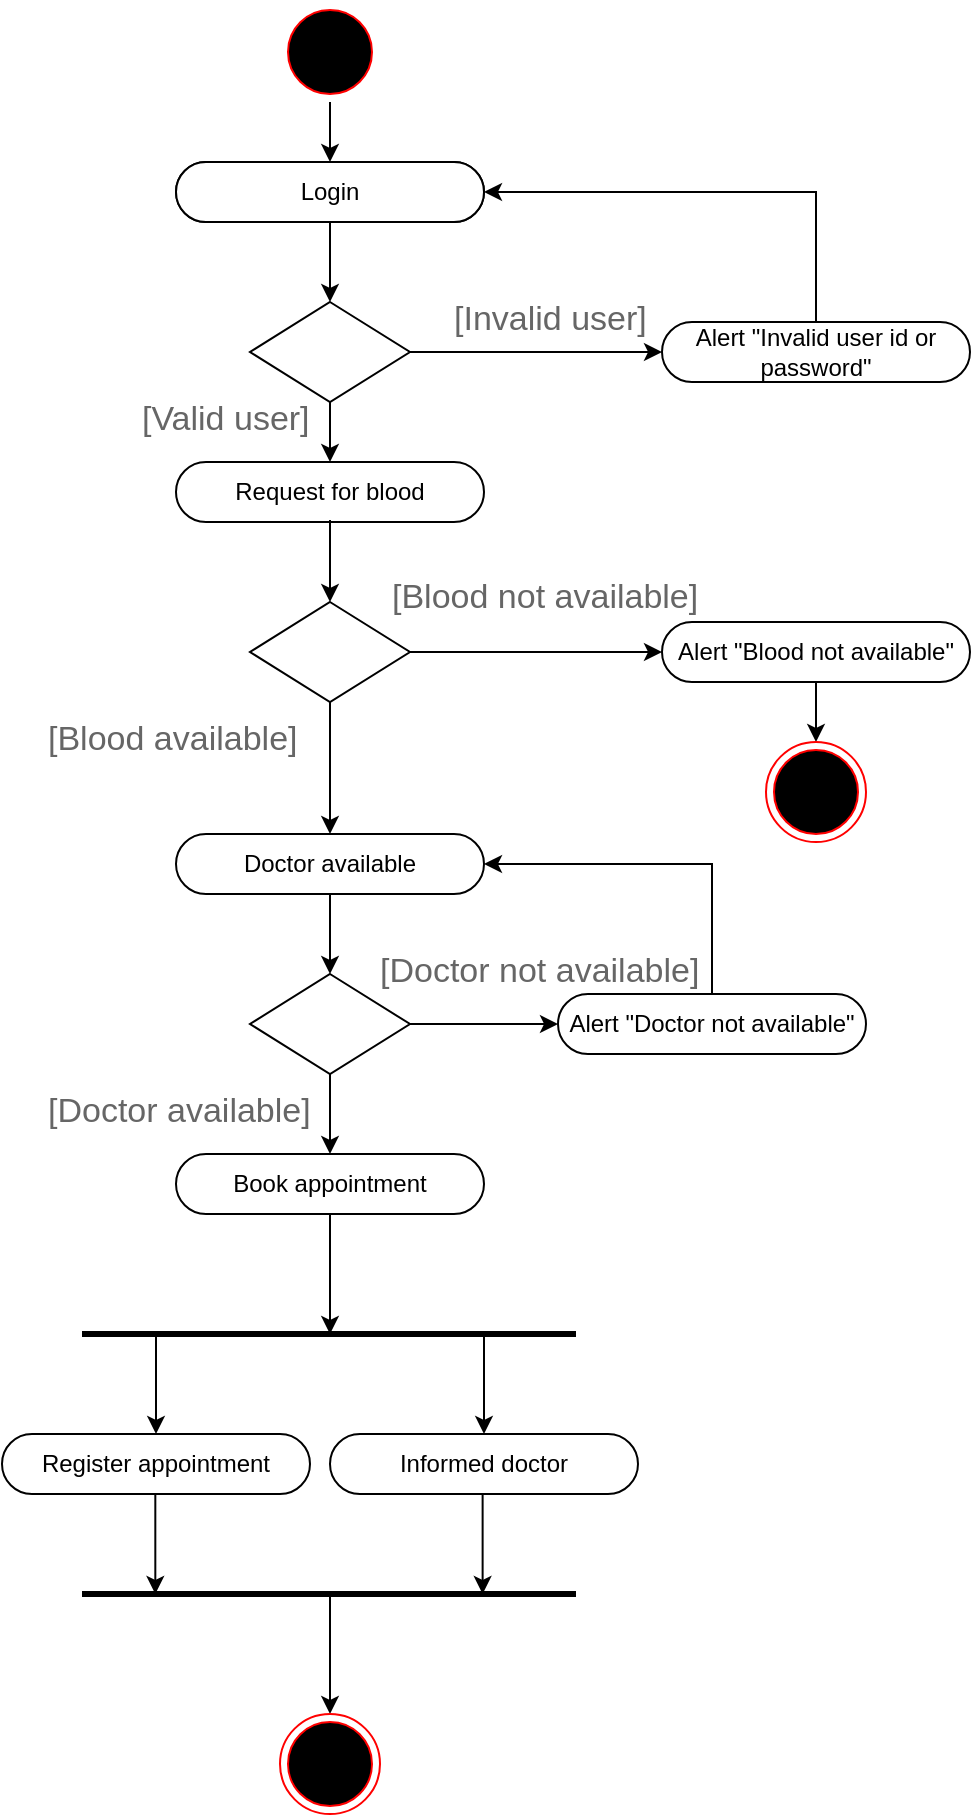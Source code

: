 <mxfile version="25.0.3">
  <diagram name="Page-1" id="bYfEJG6t8cpbJtYoTWWh">
    <mxGraphModel dx="1107" dy="535" grid="1" gridSize="10" guides="1" tooltips="1" connect="1" arrows="1" fold="1" page="1" pageScale="1" pageWidth="827" pageHeight="1169" math="0" shadow="0">
      <root>
        <mxCell id="0" />
        <mxCell id="1" parent="0" />
        <mxCell id="r3u1hQ6adHJvitzpCc8Z-2" value="" style="ellipse;html=1;shape=startState;fillColor=#000000;strokeColor=#ff0000;fontSize=15;movable=0;resizable=0;rotatable=0;deletable=0;editable=0;locked=1;connectable=0;" parent="1" vertex="1">
          <mxGeometry x="390" y="117" width="50" height="50" as="geometry" />
        </mxCell>
        <mxCell id="r3u1hQ6adHJvitzpCc8Z-4" value="" style="endArrow=classic;html=1;rounded=0;exitX=0.5;exitY=1;exitDx=0;exitDy=0;entryX=0.5;entryY=0.5;entryDx=0;entryDy=-15;entryPerimeter=0;movable=0;resizable=0;rotatable=0;deletable=0;editable=0;locked=1;connectable=0;" parent="1" source="r3u1hQ6adHJvitzpCc8Z-2" target="r3u1hQ6adHJvitzpCc8Z-5" edge="1">
          <mxGeometry width="50" height="50" relative="1" as="geometry">
            <mxPoint x="371" y="327" as="sourcePoint" />
            <mxPoint x="415" y="197" as="targetPoint" />
          </mxGeometry>
        </mxCell>
        <mxCell id="r3u1hQ6adHJvitzpCc8Z-5" value="Login" style="html=1;dashed=0;whiteSpace=wrap;shape=mxgraph.dfd.start;movable=0;resizable=0;rotatable=0;deletable=0;editable=0;locked=1;connectable=0;" parent="1" vertex="1">
          <mxGeometry x="338" y="197" width="154" height="30" as="geometry" />
        </mxCell>
        <mxCell id="r3u1hQ6adHJvitzpCc8Z-6" value="" style="rhombus;whiteSpace=wrap;html=1;movable=0;resizable=0;rotatable=0;deletable=0;editable=0;locked=1;connectable=0;" parent="1" vertex="1">
          <mxGeometry x="375" y="267" width="80" height="50" as="geometry" />
        </mxCell>
        <mxCell id="r3u1hQ6adHJvitzpCc8Z-7" value="" style="endArrow=classic;html=1;rounded=0;exitX=0.5;exitY=0.5;exitDx=0;exitDy=15;exitPerimeter=0;entryX=0.5;entryY=0;entryDx=0;entryDy=0;movable=0;resizable=0;rotatable=0;deletable=0;editable=0;locked=1;connectable=0;" parent="1" source="r3u1hQ6adHJvitzpCc8Z-5" target="r3u1hQ6adHJvitzpCc8Z-6" edge="1">
          <mxGeometry width="50" height="50" relative="1" as="geometry">
            <mxPoint x="421" y="277" as="sourcePoint" />
            <mxPoint x="415" y="267" as="targetPoint" />
          </mxGeometry>
        </mxCell>
        <mxCell id="r3u1hQ6adHJvitzpCc8Z-9" value="[Invalid user]" style="strokeWidth=1;shadow=0;dashed=0;align=center;html=1;shape=mxgraph.mockup.text.textBox;fontColor=#666666;align=left;fontSize=17;spacingLeft=4;spacingTop=-3;whiteSpace=wrap;strokeColor=none;mainText=;fillColor=none;movable=0;resizable=0;rotatable=0;deletable=0;editable=0;locked=1;connectable=0;" parent="1" vertex="1">
          <mxGeometry x="471" y="257" width="116" height="40" as="geometry" />
        </mxCell>
        <mxCell id="r3u1hQ6adHJvitzpCc8Z-10" value="Login" style="html=1;dashed=0;whiteSpace=wrap;shape=mxgraph.dfd.start;movable=0;resizable=0;rotatable=0;deletable=0;editable=0;locked=1;connectable=0;" parent="1" vertex="1">
          <mxGeometry x="338" y="197" width="154" height="30" as="geometry" />
        </mxCell>
        <mxCell id="r3u1hQ6adHJvitzpCc8Z-11" value="Alert &quot;Invalid user id or password&quot;" style="html=1;dashed=0;whiteSpace=wrap;shape=mxgraph.dfd.start;movable=0;resizable=0;rotatable=0;deletable=0;editable=0;locked=1;connectable=0;" parent="1" vertex="1">
          <mxGeometry x="581" y="277" width="154" height="30" as="geometry" />
        </mxCell>
        <mxCell id="r3u1hQ6adHJvitzpCc8Z-13" value="" style="endArrow=classic;html=1;rounded=0;exitX=1;exitY=0.5;exitDx=0;exitDy=0;entryX=0;entryY=0.5;entryDx=0;entryDy=0;entryPerimeter=0;movable=0;resizable=0;rotatable=0;deletable=0;editable=0;locked=1;connectable=0;" parent="1" source="r3u1hQ6adHJvitzpCc8Z-6" target="r3u1hQ6adHJvitzpCc8Z-11" edge="1">
          <mxGeometry width="50" height="50" relative="1" as="geometry">
            <mxPoint x="481" y="287" as="sourcePoint" />
            <mxPoint x="481" y="327" as="targetPoint" />
          </mxGeometry>
        </mxCell>
        <mxCell id="r3u1hQ6adHJvitzpCc8Z-14" value="" style="endArrow=classic;html=1;rounded=0;exitX=0.5;exitY=0.5;exitDx=0;exitDy=-15;exitPerimeter=0;entryX=1;entryY=0.5;entryDx=0;entryDy=0;entryPerimeter=0;movable=0;resizable=0;rotatable=0;deletable=0;editable=0;locked=1;connectable=0;" parent="1" source="r3u1hQ6adHJvitzpCc8Z-11" target="r3u1hQ6adHJvitzpCc8Z-10" edge="1">
          <mxGeometry width="50" height="50" relative="1" as="geometry">
            <mxPoint x="595" y="226.2" as="sourcePoint" />
            <mxPoint x="658" y="177" as="targetPoint" />
            <Array as="points">
              <mxPoint x="658" y="212" />
            </Array>
          </mxGeometry>
        </mxCell>
        <mxCell id="r3u1hQ6adHJvitzpCc8Z-15" value="" style="endArrow=classic;html=1;rounded=0;exitX=0.5;exitY=1;exitDx=0;exitDy=0;entryX=0.5;entryY=0.5;entryDx=0;entryDy=-15;entryPerimeter=0;movable=0;resizable=0;rotatable=0;deletable=0;editable=0;locked=1;connectable=0;" parent="1" source="r3u1hQ6adHJvitzpCc8Z-6" target="r3u1hQ6adHJvitzpCc8Z-16" edge="1">
          <mxGeometry width="50" height="50" relative="1" as="geometry">
            <mxPoint x="415" y="347" as="sourcePoint" />
            <mxPoint x="415" y="347" as="targetPoint" />
          </mxGeometry>
        </mxCell>
        <mxCell id="r3u1hQ6adHJvitzpCc8Z-16" value="Request for blood" style="html=1;dashed=0;whiteSpace=wrap;shape=mxgraph.dfd.start;movable=0;resizable=0;rotatable=0;deletable=0;editable=0;locked=1;connectable=0;" parent="1" vertex="1">
          <mxGeometry x="338" y="347" width="154" height="30" as="geometry" />
        </mxCell>
        <mxCell id="r3u1hQ6adHJvitzpCc8Z-18" value="[Valid user]" style="strokeWidth=1;shadow=0;dashed=0;align=center;html=1;shape=mxgraph.mockup.text.textBox;fontColor=#666666;align=left;fontSize=17;spacingLeft=4;spacingTop=-3;whiteSpace=wrap;strokeColor=none;mainText=;fillColor=none;movable=0;resizable=0;rotatable=0;deletable=0;editable=0;locked=1;connectable=0;" parent="1" vertex="1">
          <mxGeometry x="315" y="307" width="116" height="40" as="geometry" />
        </mxCell>
        <mxCell id="r3u1hQ6adHJvitzpCc8Z-19" value="Alert &quot;Blood not available&quot;" style="html=1;dashed=0;whiteSpace=wrap;shape=mxgraph.dfd.start;movable=0;resizable=0;rotatable=0;deletable=0;editable=0;locked=1;connectable=0;" parent="1" vertex="1">
          <mxGeometry x="581" y="427" width="154" height="30" as="geometry" />
        </mxCell>
        <mxCell id="r3u1hQ6adHJvitzpCc8Z-20" value="" style="endArrow=classic;html=1;rounded=0;exitX=1;exitY=0.5;exitDx=0;exitDy=0;entryX=0;entryY=0.5;entryDx=0;entryDy=0;entryPerimeter=0;movable=0;resizable=0;rotatable=0;deletable=0;editable=0;locked=1;connectable=0;" parent="1" source="hneWYsN_35IAG7HcetKr-1" target="r3u1hQ6adHJvitzpCc8Z-19" edge="1">
          <mxGeometry width="50" height="50" relative="1" as="geometry">
            <mxPoint x="492" y="441" as="sourcePoint" />
            <mxPoint x="607" y="405.6" as="targetPoint" />
          </mxGeometry>
        </mxCell>
        <mxCell id="r3u1hQ6adHJvitzpCc8Z-21" value="[Blood not available]" style="strokeWidth=1;shadow=0;dashed=0;align=center;html=1;shape=mxgraph.mockup.text.textBox;fontColor=#666666;align=left;fontSize=17;spacingLeft=4;spacingTop=-3;whiteSpace=wrap;strokeColor=none;mainText=;fillColor=none;movable=0;resizable=0;rotatable=0;deletable=0;editable=0;locked=1;connectable=0;" parent="1" vertex="1">
          <mxGeometry x="440" y="396" width="166" height="40" as="geometry" />
        </mxCell>
        <mxCell id="r3u1hQ6adHJvitzpCc8Z-27" value="" style="endArrow=classic;html=1;rounded=0;exitX=0.5;exitY=0.5;exitDx=0;exitDy=15;exitPerimeter=0;entryX=0.5;entryY=0;entryDx=0;entryDy=0;movable=0;resizable=0;rotatable=0;deletable=0;editable=0;locked=1;connectable=0;" parent="1" source="r3u1hQ6adHJvitzpCc8Z-19" target="r3u1hQ6adHJvitzpCc8Z-29" edge="1">
          <mxGeometry width="50" height="50" relative="1" as="geometry">
            <mxPoint x="521" y="557" as="sourcePoint" />
            <mxPoint x="658" y="507" as="targetPoint" />
          </mxGeometry>
        </mxCell>
        <mxCell id="r3u1hQ6adHJvitzpCc8Z-29" value="" style="ellipse;html=1;shape=endState;fillColor=#000000;strokeColor=#ff0000;movable=0;resizable=0;rotatable=0;deletable=0;editable=0;locked=1;connectable=0;" parent="1" vertex="1">
          <mxGeometry x="633" y="487" width="50" height="50" as="geometry" />
        </mxCell>
        <mxCell id="r3u1hQ6adHJvitzpCc8Z-31" value="Doctor available" style="html=1;dashed=0;whiteSpace=wrap;shape=mxgraph.dfd.start;movable=0;resizable=0;rotatable=0;deletable=0;editable=0;locked=1;connectable=0;" parent="1" vertex="1">
          <mxGeometry x="338" y="533" width="154" height="30" as="geometry" />
        </mxCell>
        <mxCell id="r3u1hQ6adHJvitzpCc8Z-32" value="[Blood available]" style="strokeWidth=1;shadow=0;dashed=0;align=center;html=1;shape=mxgraph.mockup.text.textBox;fontColor=#666666;align=left;fontSize=17;spacingLeft=4;spacingTop=-3;whiteSpace=wrap;strokeColor=none;mainText=;fillColor=none;movable=0;resizable=0;rotatable=0;deletable=0;editable=0;locked=1;connectable=0;" parent="1" vertex="1">
          <mxGeometry x="268" y="467" width="134" height="40" as="geometry" />
        </mxCell>
        <mxCell id="r3u1hQ6adHJvitzpCc8Z-35" value="" style="endArrow=classic;html=1;rounded=0;exitX=0.5;exitY=0.5;exitDx=0;exitDy=15;exitPerimeter=0;entryX=0.5;entryY=0;entryDx=0;entryDy=0;movable=0;resizable=0;rotatable=0;deletable=0;editable=0;locked=1;connectable=0;" parent="1" source="r3u1hQ6adHJvitzpCc8Z-31" target="r3u1hQ6adHJvitzpCc8Z-37" edge="1">
          <mxGeometry width="50" height="50" relative="1" as="geometry">
            <mxPoint x="414" y="573" as="sourcePoint" />
            <mxPoint x="415" y="603" as="targetPoint" />
          </mxGeometry>
        </mxCell>
        <mxCell id="r3u1hQ6adHJvitzpCc8Z-37" value="" style="rhombus;whiteSpace=wrap;html=1;movable=0;resizable=0;rotatable=0;deletable=0;editable=0;locked=1;connectable=0;" parent="1" vertex="1">
          <mxGeometry x="375" y="603" width="80" height="50" as="geometry" />
        </mxCell>
        <mxCell id="r3u1hQ6adHJvitzpCc8Z-38" value="" style="endArrow=classic;html=1;rounded=0;exitX=1;exitY=0.5;exitDx=0;exitDy=0;entryX=0;entryY=0.5;entryDx=0;entryDy=0;entryPerimeter=0;movable=0;resizable=0;rotatable=0;deletable=0;editable=0;locked=1;connectable=0;" parent="1" source="r3u1hQ6adHJvitzpCc8Z-37" target="r3u1hQ6adHJvitzpCc8Z-39" edge="1">
          <mxGeometry width="50" height="50" relative="1" as="geometry">
            <mxPoint x="456" y="628" as="sourcePoint" />
            <mxPoint x="541" y="628" as="targetPoint" />
          </mxGeometry>
        </mxCell>
        <mxCell id="r3u1hQ6adHJvitzpCc8Z-39" value="Alert &quot;Doctor not available&quot;" style="html=1;dashed=0;whiteSpace=wrap;shape=mxgraph.dfd.start;movable=0;resizable=0;rotatable=0;deletable=0;editable=0;locked=1;connectable=0;" parent="1" vertex="1">
          <mxGeometry x="529" y="613" width="154" height="30" as="geometry" />
        </mxCell>
        <mxCell id="r3u1hQ6adHJvitzpCc8Z-40" value="" style="endArrow=classic;html=1;rounded=0;exitX=0.5;exitY=0.5;exitDx=0;exitDy=-15;exitPerimeter=0;entryX=1;entryY=0.5;entryDx=0;entryDy=0;entryPerimeter=0;movable=0;resizable=0;rotatable=0;deletable=0;editable=0;locked=1;connectable=0;" parent="1" source="r3u1hQ6adHJvitzpCc8Z-39" target="r3u1hQ6adHJvitzpCc8Z-31" edge="1">
          <mxGeometry width="50" height="50" relative="1" as="geometry">
            <mxPoint x="606" y="588" as="sourcePoint" />
            <mxPoint x="440" y="523" as="targetPoint" />
            <Array as="points">
              <mxPoint x="606" y="548" />
            </Array>
          </mxGeometry>
        </mxCell>
        <mxCell id="r3u1hQ6adHJvitzpCc8Z-41" value="[Doctor not available]" style="strokeWidth=1;shadow=0;dashed=0;align=center;html=1;shape=mxgraph.mockup.text.textBox;fontColor=#666666;align=left;fontSize=17;spacingLeft=4;spacingTop=-3;whiteSpace=wrap;strokeColor=none;mainText=;fillColor=none;movable=0;resizable=0;rotatable=0;deletable=0;editable=0;locked=1;connectable=0;" parent="1" vertex="1">
          <mxGeometry x="434" y="583" width="166" height="40" as="geometry" />
        </mxCell>
        <mxCell id="r3u1hQ6adHJvitzpCc8Z-42" value="Book appointment" style="html=1;dashed=0;whiteSpace=wrap;shape=mxgraph.dfd.start;movable=0;resizable=0;rotatable=0;deletable=0;editable=0;locked=1;connectable=0;" parent="1" vertex="1">
          <mxGeometry x="338" y="693" width="154" height="30" as="geometry" />
        </mxCell>
        <mxCell id="r3u1hQ6adHJvitzpCc8Z-43" value="" style="endArrow=classic;html=1;rounded=0;exitX=0.5;exitY=1;exitDx=0;exitDy=0;entryX=0.5;entryY=0.5;entryDx=0;entryDy=-15;entryPerimeter=0;movable=0;resizable=0;rotatable=0;deletable=0;editable=0;locked=1;connectable=0;" parent="1" source="r3u1hQ6adHJvitzpCc8Z-37" target="r3u1hQ6adHJvitzpCc8Z-42" edge="1">
          <mxGeometry width="50" height="50" relative="1" as="geometry">
            <mxPoint x="465" y="638" as="sourcePoint" />
            <mxPoint x="539" y="638" as="targetPoint" />
          </mxGeometry>
        </mxCell>
        <mxCell id="r3u1hQ6adHJvitzpCc8Z-44" value="[Doctor available]" style="strokeWidth=1;shadow=0;dashed=0;align=center;html=1;shape=mxgraph.mockup.text.textBox;fontColor=#666666;align=left;fontSize=17;spacingLeft=4;spacingTop=-3;whiteSpace=wrap;strokeColor=none;mainText=;fillColor=none;movable=0;resizable=0;rotatable=0;deletable=0;editable=0;locked=1;connectable=0;" parent="1" vertex="1">
          <mxGeometry x="268" y="653" width="166" height="40" as="geometry" />
        </mxCell>
        <mxCell id="r3u1hQ6adHJvitzpCc8Z-45" value="" style="endArrow=classic;html=1;rounded=0;exitX=0.5;exitY=0.5;exitDx=0;exitDy=15;exitPerimeter=0;movable=0;resizable=0;rotatable=0;deletable=0;editable=0;locked=1;connectable=0;" parent="1" source="r3u1hQ6adHJvitzpCc8Z-42" edge="1">
          <mxGeometry width="50" height="50" relative="1" as="geometry">
            <mxPoint x="415" y="783" as="sourcePoint" />
            <mxPoint x="415" y="783" as="targetPoint" />
          </mxGeometry>
        </mxCell>
        <mxCell id="r3u1hQ6adHJvitzpCc8Z-46" value="" style="endArrow=none;startArrow=none;endFill=0;startFill=0;endSize=8;html=1;verticalAlign=bottom;labelBackgroundColor=none;strokeWidth=3;rounded=0;movable=0;resizable=0;rotatable=0;deletable=0;editable=0;locked=1;connectable=0;" parent="1" edge="1">
          <mxGeometry width="160" relative="1" as="geometry">
            <mxPoint x="291" y="783" as="sourcePoint" />
            <mxPoint x="538" y="783" as="targetPoint" />
          </mxGeometry>
        </mxCell>
        <mxCell id="r3u1hQ6adHJvitzpCc8Z-47" value="Register appointment" style="html=1;dashed=0;whiteSpace=wrap;shape=mxgraph.dfd.start;movable=0;resizable=0;rotatable=0;deletable=0;editable=0;locked=1;connectable=0;" parent="1" vertex="1">
          <mxGeometry x="251" y="833" width="154" height="30" as="geometry" />
        </mxCell>
        <mxCell id="r3u1hQ6adHJvitzpCc8Z-48" value="Informed doctor" style="html=1;dashed=0;whiteSpace=wrap;shape=mxgraph.dfd.start;movable=0;resizable=0;rotatable=0;deletable=0;editable=0;locked=1;connectable=0;" parent="1" vertex="1">
          <mxGeometry x="415" y="833" width="154" height="30" as="geometry" />
        </mxCell>
        <mxCell id="r3u1hQ6adHJvitzpCc8Z-49" value="" style="endArrow=classic;html=1;rounded=0;entryX=0.5;entryY=0.5;entryDx=0;entryDy=-15;entryPerimeter=0;movable=0;resizable=0;rotatable=0;deletable=0;editable=0;locked=1;connectable=0;" parent="1" target="r3u1hQ6adHJvitzpCc8Z-47" edge="1">
          <mxGeometry width="50" height="50" relative="1" as="geometry">
            <mxPoint x="328" y="783" as="sourcePoint" />
            <mxPoint x="425" y="793" as="targetPoint" />
          </mxGeometry>
        </mxCell>
        <mxCell id="r3u1hQ6adHJvitzpCc8Z-50" value="" style="endArrow=classic;html=1;rounded=0;entryX=0.5;entryY=0.5;entryDx=0;entryDy=-15;entryPerimeter=0;movable=0;resizable=0;rotatable=0;deletable=0;editable=0;locked=1;connectable=0;" parent="1" target="r3u1hQ6adHJvitzpCc8Z-48" edge="1">
          <mxGeometry width="50" height="50" relative="1" as="geometry">
            <mxPoint x="492" y="783" as="sourcePoint" />
            <mxPoint x="481" y="833" as="targetPoint" />
          </mxGeometry>
        </mxCell>
        <mxCell id="r3u1hQ6adHJvitzpCc8Z-51" value="" style="endArrow=none;startArrow=none;endFill=0;startFill=0;endSize=8;html=1;verticalAlign=bottom;labelBackgroundColor=none;strokeWidth=3;rounded=0;movable=0;resizable=0;rotatable=0;deletable=0;editable=0;locked=1;connectable=0;" parent="1" edge="1">
          <mxGeometry width="160" relative="1" as="geometry">
            <mxPoint x="291" y="913" as="sourcePoint" />
            <mxPoint x="538" y="913" as="targetPoint" />
          </mxGeometry>
        </mxCell>
        <mxCell id="r3u1hQ6adHJvitzpCc8Z-52" value="" style="endArrow=classic;html=1;rounded=0;entryX=0.5;entryY=0.5;entryDx=0;entryDy=-15;entryPerimeter=0;movable=0;resizable=0;rotatable=0;deletable=0;editable=0;locked=1;connectable=0;" parent="1" edge="1">
          <mxGeometry width="50" height="50" relative="1" as="geometry">
            <mxPoint x="327.66" y="863" as="sourcePoint" />
            <mxPoint x="327.66" y="913" as="targetPoint" />
          </mxGeometry>
        </mxCell>
        <mxCell id="r3u1hQ6adHJvitzpCc8Z-53" value="" style="endArrow=classic;html=1;rounded=0;entryX=0.5;entryY=0.5;entryDx=0;entryDy=-15;entryPerimeter=0;movable=0;resizable=0;rotatable=0;deletable=0;editable=0;locked=1;connectable=0;" parent="1" edge="1">
          <mxGeometry width="50" height="50" relative="1" as="geometry">
            <mxPoint x="491.31" y="863" as="sourcePoint" />
            <mxPoint x="491.31" y="913" as="targetPoint" />
          </mxGeometry>
        </mxCell>
        <mxCell id="r3u1hQ6adHJvitzpCc8Z-54" value="" style="endArrow=classic;html=1;rounded=0;entryX=0.5;entryY=0;entryDx=0;entryDy=0;movable=0;resizable=0;rotatable=0;deletable=0;editable=0;locked=1;connectable=0;" parent="1" target="r3u1hQ6adHJvitzpCc8Z-55" edge="1">
          <mxGeometry width="50" height="50" relative="1" as="geometry">
            <mxPoint x="415" y="913" as="sourcePoint" />
            <mxPoint x="414" y="973" as="targetPoint" />
          </mxGeometry>
        </mxCell>
        <mxCell id="r3u1hQ6adHJvitzpCc8Z-55" value="" style="ellipse;html=1;shape=endState;fillColor=#000000;strokeColor=#ff0000;movable=0;resizable=0;rotatable=0;deletable=0;editable=0;locked=1;connectable=0;" parent="1" vertex="1">
          <mxGeometry x="390" y="973" width="50" height="50" as="geometry" />
        </mxCell>
        <mxCell id="hneWYsN_35IAG7HcetKr-1" value="" style="rhombus;whiteSpace=wrap;html=1;movable=0;resizable=0;rotatable=0;deletable=0;editable=0;locked=1;connectable=0;" vertex="1" parent="1">
          <mxGeometry x="375" y="417" width="80" height="50" as="geometry" />
        </mxCell>
        <mxCell id="hneWYsN_35IAG7HcetKr-2" value="" style="endArrow=classic;html=1;rounded=0;entryX=0.5;entryY=0;entryDx=0;entryDy=0;movable=0;resizable=0;rotatable=0;deletable=0;editable=0;locked=1;connectable=0;" edge="1" parent="1" target="hneWYsN_35IAG7HcetKr-1">
          <mxGeometry width="50" height="50" relative="1" as="geometry">
            <mxPoint x="415" y="376" as="sourcePoint" />
            <mxPoint x="414" y="436" as="targetPoint" />
          </mxGeometry>
        </mxCell>
        <mxCell id="hneWYsN_35IAG7HcetKr-3" value="" style="endArrow=classic;html=1;rounded=0;entryX=0.5;entryY=0.5;entryDx=0;entryDy=-15;movable=0;resizable=0;rotatable=0;deletable=0;editable=0;locked=1;connectable=0;exitX=0.5;exitY=1;exitDx=0;exitDy=0;entryPerimeter=0;" edge="1" parent="1" source="hneWYsN_35IAG7HcetKr-1" target="r3u1hQ6adHJvitzpCc8Z-31">
          <mxGeometry width="50" height="50" relative="1" as="geometry">
            <mxPoint x="414.41" y="480" as="sourcePoint" />
            <mxPoint x="414.41" y="521" as="targetPoint" />
          </mxGeometry>
        </mxCell>
      </root>
    </mxGraphModel>
  </diagram>
</mxfile>
